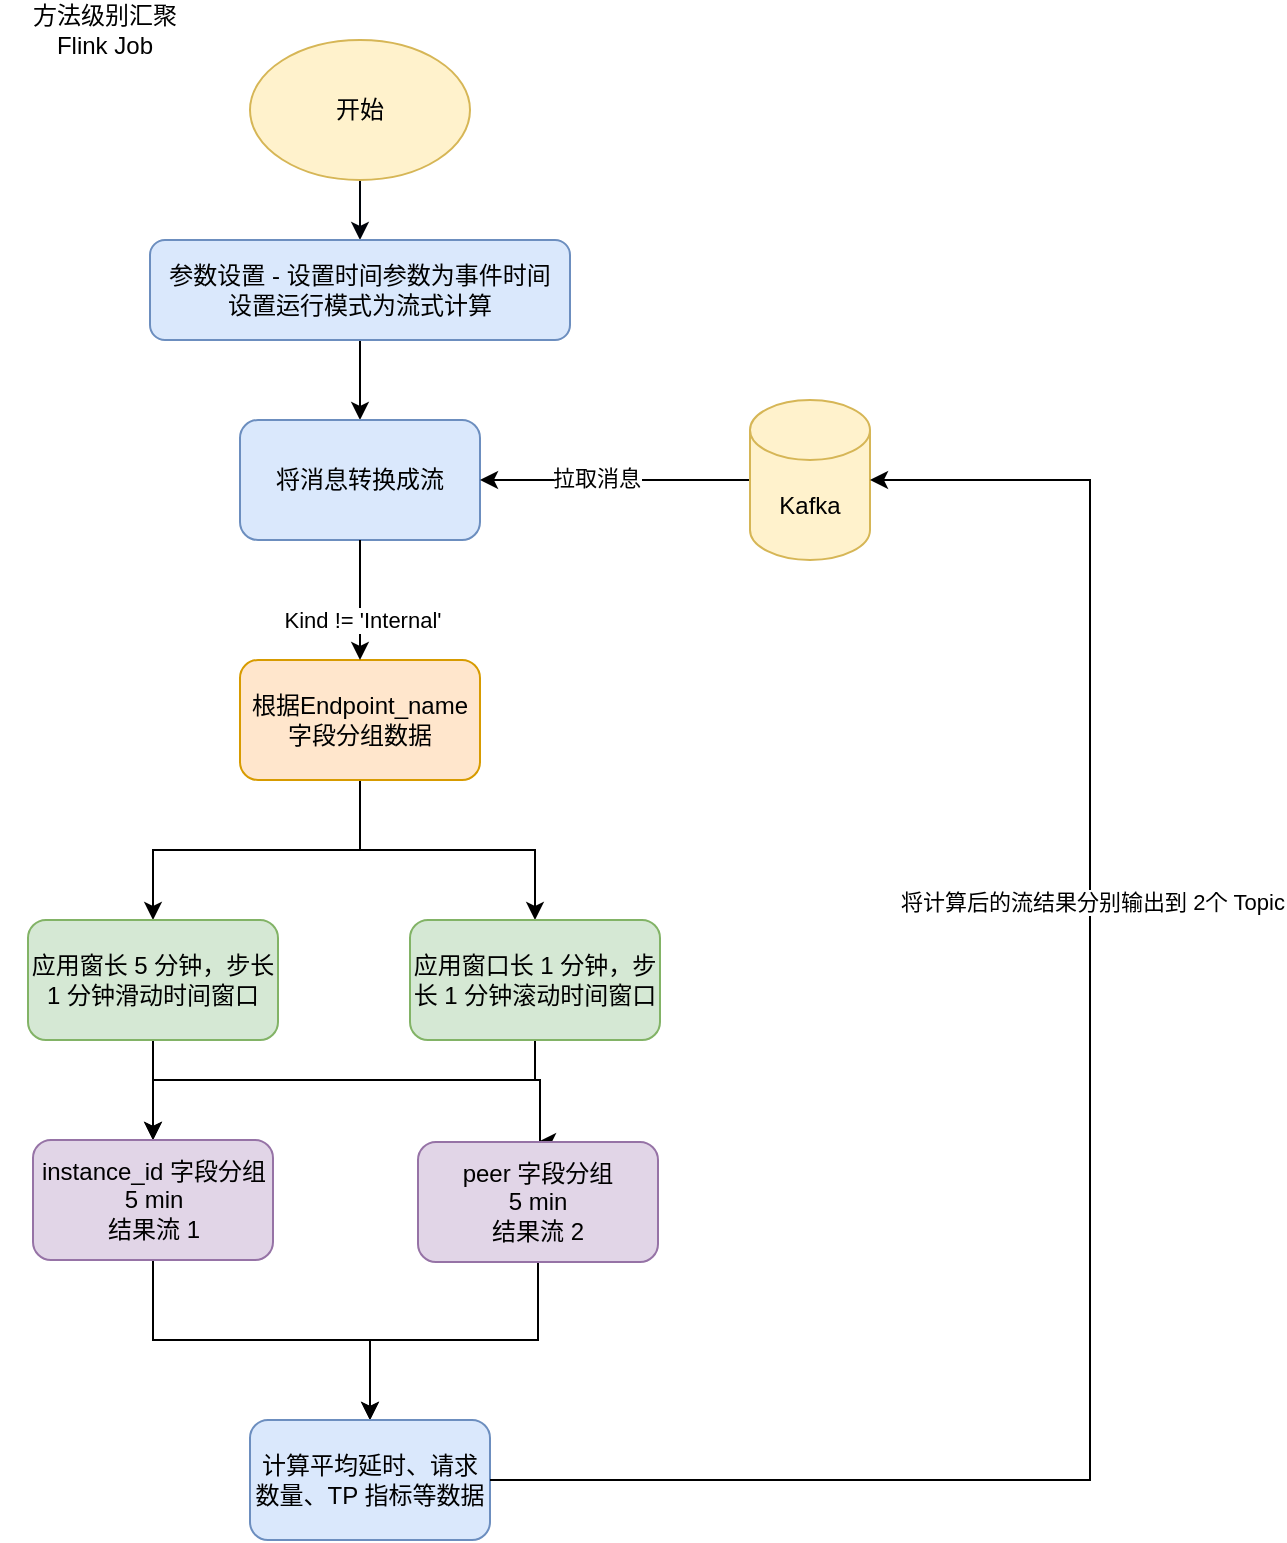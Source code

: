 <mxfile version="26.1.0">
  <diagram name="第 1 页" id="nLsq5W9adssXxSma-b2J">
    <mxGraphModel dx="1220" dy="764" grid="1" gridSize="10" guides="1" tooltips="1" connect="1" arrows="1" fold="1" page="1" pageScale="1" pageWidth="827" pageHeight="1169" math="0" shadow="0">
      <root>
        <mxCell id="0" />
        <mxCell id="1" parent="0" />
        <mxCell id="k-FFmGOtWd7WNj8LAz9l-5" style="edgeStyle=orthogonalEdgeStyle;rounded=0;orthogonalLoop=1;jettySize=auto;html=1;entryX=0.5;entryY=0;entryDx=0;entryDy=0;fillColor=#dae8fc;strokeColor=light-dark(#00040a, #5c79a3);" parent="1" source="k-FFmGOtWd7WNj8LAz9l-1" target="k-FFmGOtWd7WNj8LAz9l-4" edge="1">
          <mxGeometry relative="1" as="geometry" />
        </mxCell>
        <mxCell id="k-FFmGOtWd7WNj8LAz9l-1" value="开始" style="ellipse;whiteSpace=wrap;html=1;fillColor=#fff2cc;strokeColor=#d6b656;" parent="1" vertex="1">
          <mxGeometry x="310" y="60" width="110" height="70" as="geometry" />
        </mxCell>
        <mxCell id="k-FFmGOtWd7WNj8LAz9l-7" style="edgeStyle=orthogonalEdgeStyle;rounded=0;orthogonalLoop=1;jettySize=auto;html=1;fillColor=#dae8fc;strokeColor=#000000;" parent="1" source="k-FFmGOtWd7WNj8LAz9l-4" target="k-FFmGOtWd7WNj8LAz9l-6" edge="1">
          <mxGeometry relative="1" as="geometry" />
        </mxCell>
        <mxCell id="k-FFmGOtWd7WNj8LAz9l-4" value="参数设置 - 设置时间参数为事件时间&lt;div&gt;设置运行模式为流式计算&lt;/div&gt;" style="rounded=1;whiteSpace=wrap;html=1;fillColor=#dae8fc;strokeColor=#6c8ebf;" parent="1" vertex="1">
          <mxGeometry x="260" y="160" width="210" height="50" as="geometry" />
        </mxCell>
        <mxCell id="k-FFmGOtWd7WNj8LAz9l-6" value="将消息转换成流" style="rounded=1;whiteSpace=wrap;html=1;fillColor=#dae8fc;strokeColor=#6c8ebf;" parent="1" vertex="1">
          <mxGeometry x="305" y="250" width="120" height="60" as="geometry" />
        </mxCell>
        <mxCell id="k-FFmGOtWd7WNj8LAz9l-10" style="edgeStyle=orthogonalEdgeStyle;rounded=0;orthogonalLoop=1;jettySize=auto;html=1;entryX=1;entryY=0.5;entryDx=0;entryDy=0;" parent="1" source="k-FFmGOtWd7WNj8LAz9l-8" target="k-FFmGOtWd7WNj8LAz9l-6" edge="1">
          <mxGeometry relative="1" as="geometry" />
        </mxCell>
        <mxCell id="k-FFmGOtWd7WNj8LAz9l-11" value="拉取消息" style="edgeLabel;html=1;align=center;verticalAlign=middle;resizable=0;points=[];" parent="k-FFmGOtWd7WNj8LAz9l-10" vertex="1" connectable="0">
          <mxGeometry x="0.141" y="-1" relative="1" as="geometry">
            <mxPoint as="offset" />
          </mxGeometry>
        </mxCell>
        <mxCell id="k-FFmGOtWd7WNj8LAz9l-8" value="Kafka" style="shape=cylinder3;whiteSpace=wrap;html=1;boundedLbl=1;backgroundOutline=1;size=15;fillColor=#fff2cc;strokeColor=#d6b656;" parent="1" vertex="1">
          <mxGeometry x="560" y="240" width="60" height="80" as="geometry" />
        </mxCell>
        <mxCell id="k-FFmGOtWd7WNj8LAz9l-26" style="edgeStyle=orthogonalEdgeStyle;rounded=0;orthogonalLoop=1;jettySize=auto;html=1;entryX=0.5;entryY=0;entryDx=0;entryDy=0;" parent="1" source="k-FFmGOtWd7WNj8LAz9l-9" target="k-FFmGOtWd7WNj8LAz9l-24" edge="1">
          <mxGeometry relative="1" as="geometry" />
        </mxCell>
        <mxCell id="dIiSehlRAT5NI-YAiAKB-1" style="edgeStyle=orthogonalEdgeStyle;rounded=0;orthogonalLoop=1;jettySize=auto;html=1;entryX=0.5;entryY=0;entryDx=0;entryDy=0;" edge="1" parent="1" source="k-FFmGOtWd7WNj8LAz9l-9" target="k-FFmGOtWd7WNj8LAz9l-25">
          <mxGeometry relative="1" as="geometry" />
        </mxCell>
        <mxCell id="k-FFmGOtWd7WNj8LAz9l-9" value="根据Endpoint_name 字段分组数据" style="rounded=1;whiteSpace=wrap;html=1;fillColor=#ffe6cc;strokeColor=#d79b00;" parent="1" vertex="1">
          <mxGeometry x="305" y="370" width="120" height="60" as="geometry" />
        </mxCell>
        <mxCell id="k-FFmGOtWd7WNj8LAz9l-13" value="" style="endArrow=classic;html=1;rounded=0;entryX=0.5;entryY=0;entryDx=0;entryDy=0;exitX=0.5;exitY=1;exitDx=0;exitDy=0;" parent="1" target="k-FFmGOtWd7WNj8LAz9l-9" edge="1" source="k-FFmGOtWd7WNj8LAz9l-6">
          <mxGeometry width="50" height="50" relative="1" as="geometry">
            <mxPoint x="360" y="340" as="sourcePoint" />
            <mxPoint x="260" y="370" as="targetPoint" />
            <Array as="points" />
          </mxGeometry>
        </mxCell>
        <mxCell id="k-FFmGOtWd7WNj8LAz9l-19" value="Kind != &#39;Internal&#39;" style="edgeLabel;html=1;align=center;verticalAlign=middle;resizable=0;points=[];" parent="k-FFmGOtWd7WNj8LAz9l-13" vertex="1" connectable="0">
          <mxGeometry x="0.329" y="1" relative="1" as="geometry">
            <mxPoint as="offset" />
          </mxGeometry>
        </mxCell>
        <mxCell id="k-FFmGOtWd7WNj8LAz9l-18" value="方法级别汇聚&lt;div&gt;Flink Job&lt;/div&gt;" style="text;html=1;align=center;verticalAlign=middle;whiteSpace=wrap;rounded=0;" parent="1" vertex="1">
          <mxGeometry x="185" y="40" width="105" height="30" as="geometry" />
        </mxCell>
        <mxCell id="k-FFmGOtWd7WNj8LAz9l-37" style="edgeStyle=orthogonalEdgeStyle;rounded=0;orthogonalLoop=1;jettySize=auto;html=1;entryX=0.5;entryY=0;entryDx=0;entryDy=0;" parent="1" source="k-FFmGOtWd7WNj8LAz9l-24" target="k-FFmGOtWd7WNj8LAz9l-30" edge="1">
          <mxGeometry relative="1" as="geometry" />
        </mxCell>
        <mxCell id="dIiSehlRAT5NI-YAiAKB-3" style="edgeStyle=orthogonalEdgeStyle;rounded=0;orthogonalLoop=1;jettySize=auto;html=1;entryX=0.5;entryY=0;entryDx=0;entryDy=0;" edge="1" parent="1" source="k-FFmGOtWd7WNj8LAz9l-24" target="k-FFmGOtWd7WNj8LAz9l-32">
          <mxGeometry relative="1" as="geometry">
            <Array as="points">
              <mxPoint x="262" y="580" />
              <mxPoint x="455" y="580" />
            </Array>
          </mxGeometry>
        </mxCell>
        <mxCell id="k-FFmGOtWd7WNj8LAz9l-24" value="应用窗长 5 分钟，步长 1 分钟滑动时间窗口" style="rounded=1;whiteSpace=wrap;html=1;fillColor=#d5e8d4;strokeColor=#82b366;" parent="1" vertex="1">
          <mxGeometry x="199" y="500" width="125" height="60" as="geometry" />
        </mxCell>
        <mxCell id="dIiSehlRAT5NI-YAiAKB-2" style="edgeStyle=orthogonalEdgeStyle;rounded=0;orthogonalLoop=1;jettySize=auto;html=1;entryX=0.5;entryY=0;entryDx=0;entryDy=0;" edge="1" parent="1" source="k-FFmGOtWd7WNj8LAz9l-25" target="k-FFmGOtWd7WNj8LAz9l-30">
          <mxGeometry relative="1" as="geometry">
            <Array as="points">
              <mxPoint x="453" y="580" />
              <mxPoint x="262" y="580" />
            </Array>
          </mxGeometry>
        </mxCell>
        <mxCell id="k-FFmGOtWd7WNj8LAz9l-25" value="应用窗口长 1 分钟，步长 1 分钟滚动时间窗口" style="rounded=1;whiteSpace=wrap;html=1;fillColor=#d5e8d4;strokeColor=#82b366;" parent="1" vertex="1">
          <mxGeometry x="390" y="500" width="125" height="60" as="geometry" />
        </mxCell>
        <mxCell id="dIiSehlRAT5NI-YAiAKB-4" style="edgeStyle=orthogonalEdgeStyle;rounded=0;orthogonalLoop=1;jettySize=auto;html=1;entryX=0.5;entryY=0;entryDx=0;entryDy=0;" edge="1" parent="1" source="k-FFmGOtWd7WNj8LAz9l-30" target="k-FFmGOtWd7WNj8LAz9l-35">
          <mxGeometry relative="1" as="geometry" />
        </mxCell>
        <mxCell id="k-FFmGOtWd7WNj8LAz9l-30" value="instance_id 字段分组&lt;div&gt;&lt;span style=&quot;background-color: transparent; color: light-dark(rgb(0, 0, 0), rgb(255, 255, 255));&quot;&gt;5 min&lt;/span&gt;&lt;div&gt;结果流 1&lt;/div&gt;&lt;/div&gt;" style="rounded=1;whiteSpace=wrap;html=1;fillColor=#e1d5e7;strokeColor=#9673a6;" parent="1" vertex="1">
          <mxGeometry x="201.5" y="610" width="120" height="60" as="geometry" />
        </mxCell>
        <mxCell id="dIiSehlRAT5NI-YAiAKB-5" style="edgeStyle=orthogonalEdgeStyle;rounded=0;orthogonalLoop=1;jettySize=auto;html=1;entryX=0.5;entryY=0;entryDx=0;entryDy=0;" edge="1" parent="1" source="k-FFmGOtWd7WNj8LAz9l-32" target="k-FFmGOtWd7WNj8LAz9l-35">
          <mxGeometry relative="1" as="geometry">
            <Array as="points">
              <mxPoint x="454" y="710" />
              <mxPoint x="370" y="710" />
            </Array>
          </mxGeometry>
        </mxCell>
        <mxCell id="k-FFmGOtWd7WNj8LAz9l-32" value="peer 字段分组&lt;div&gt;&lt;span style=&quot;background-color: transparent; color: light-dark(rgb(0, 0, 0), rgb(255, 255, 255));&quot;&gt;5 min&lt;/span&gt;&lt;div&gt;结果流 2&lt;/div&gt;&lt;/div&gt;" style="rounded=1;whiteSpace=wrap;html=1;fillColor=#e1d5e7;strokeColor=#9673a6;" parent="1" vertex="1">
          <mxGeometry x="394" y="611" width="120" height="60" as="geometry" />
        </mxCell>
        <mxCell id="k-FFmGOtWd7WNj8LAz9l-35" value="计算平均延时、请求数量、TP 指标等数据" style="rounded=1;whiteSpace=wrap;html=1;fillColor=#dae8fc;strokeColor=#6c8ebf;" parent="1" vertex="1">
          <mxGeometry x="310" y="750" width="120" height="60" as="geometry" />
        </mxCell>
        <mxCell id="k-FFmGOtWd7WNj8LAz9l-51" style="edgeStyle=orthogonalEdgeStyle;rounded=0;orthogonalLoop=1;jettySize=auto;html=1;entryX=1;entryY=0.5;entryDx=0;entryDy=0;entryPerimeter=0;" parent="1" source="k-FFmGOtWd7WNj8LAz9l-35" target="k-FFmGOtWd7WNj8LAz9l-8" edge="1">
          <mxGeometry relative="1" as="geometry">
            <Array as="points">
              <mxPoint x="730" y="780" />
              <mxPoint x="730" y="280" />
            </Array>
          </mxGeometry>
        </mxCell>
        <mxCell id="k-FFmGOtWd7WNj8LAz9l-52" value="将计算后的流结果分别输出到 2个 Topic" style="edgeLabel;html=1;align=center;verticalAlign=middle;resizable=0;points=[];" parent="k-FFmGOtWd7WNj8LAz9l-51" vertex="1" connectable="0">
          <mxGeometry x="0.294" y="-1" relative="1" as="geometry">
            <mxPoint as="offset" />
          </mxGeometry>
        </mxCell>
      </root>
    </mxGraphModel>
  </diagram>
</mxfile>
